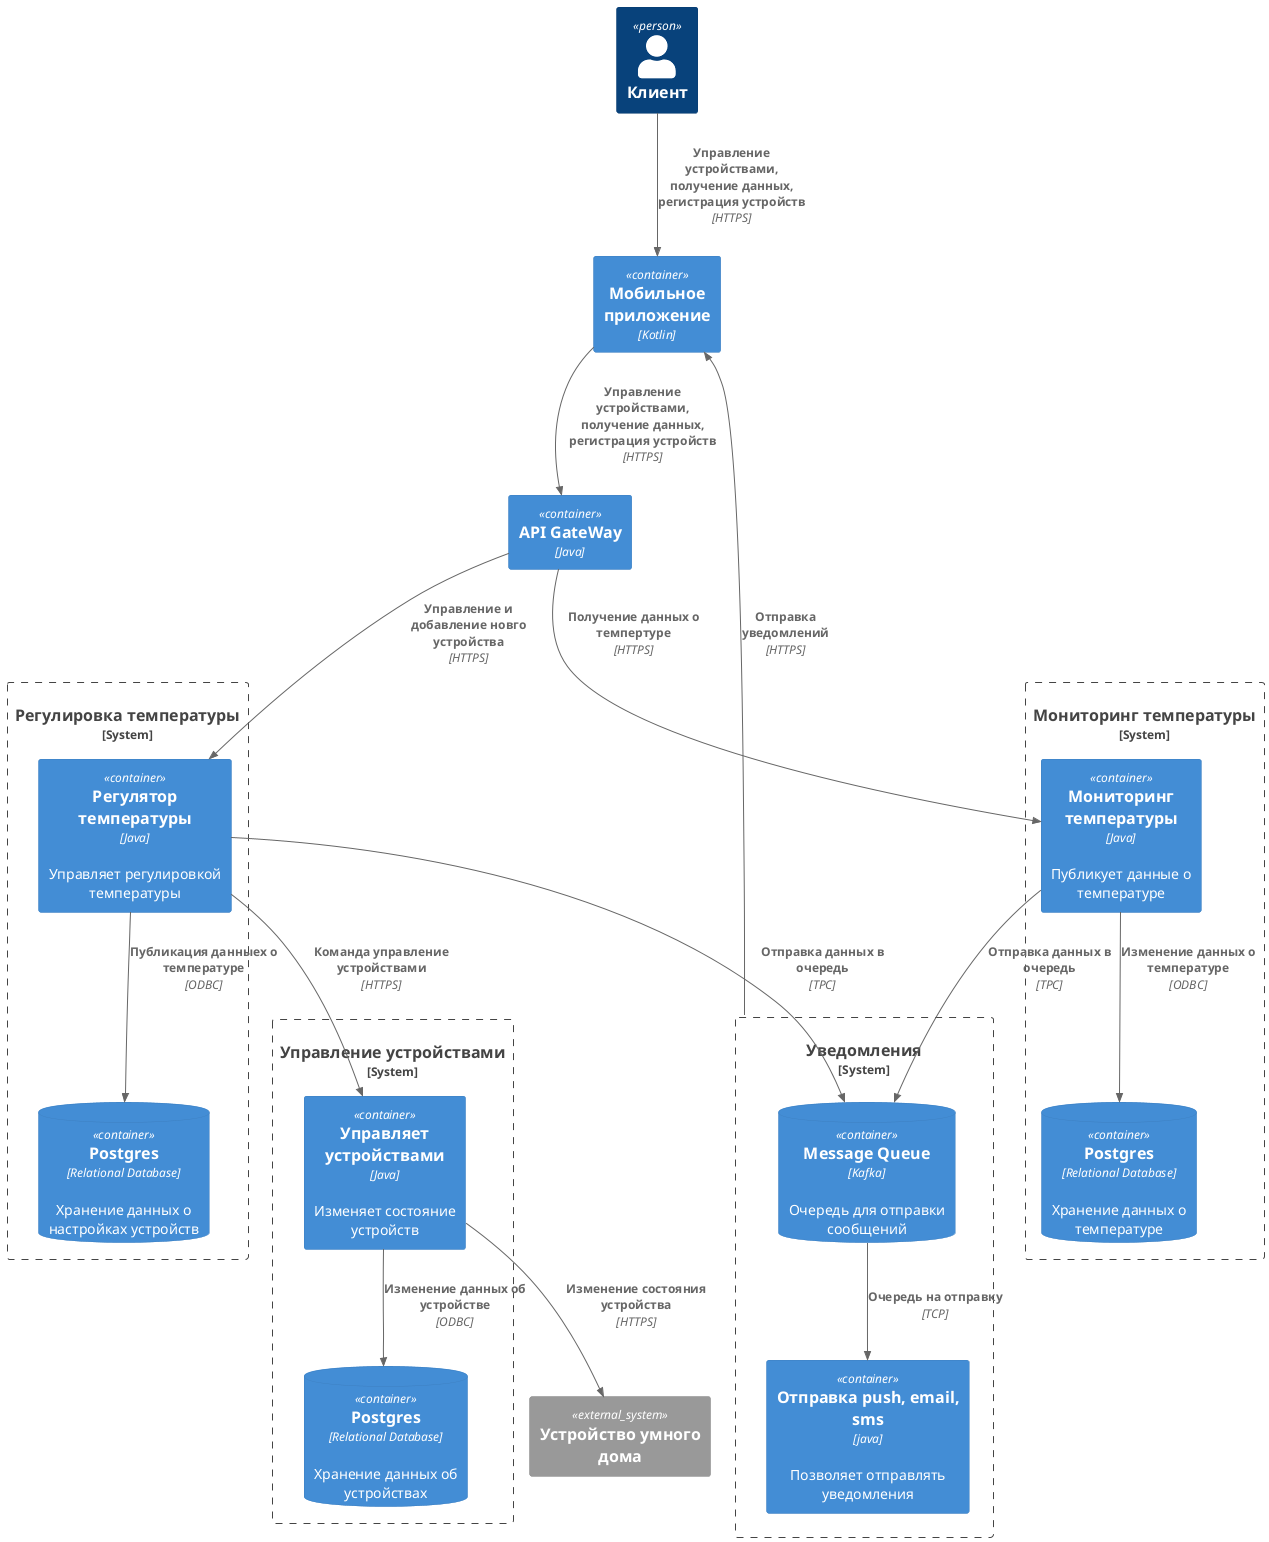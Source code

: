 @startuml
!include <C4/C4_Container>

Person(client, "Клиент")

Container(apigw, "API GateWay", "Java")
Container(mp, "Мобильное приложение", "Kotlin")

System_Boundary(c1, "Регулировка температуры") {
    Container(regulation, "Регулятор температуры", "Java", "Управляет регулировкой температуры")
    ContainerDb(regulation_db, "Postgres", "Relational Database", "Хранение данных о настройках устройств")
}

System_Boundary(c2, "Мониторинг температуры") {
    Container(temperature_monitoring, "Мониторинг температуры", "Java", "Публикует данные о температуре")
    ContainerDb(temp_monitoring_db, "Postgres", "Relational Database", "Хранение данных о температуре")
}

System_Boundary(c3, "Управление устройствами") {
    Container(device_management, "Управляет устройствами", "Java", "Изменяет состояние устройств")
    ContainerDb(device_management_db, "Postgres", "Relational Database", "Хранение данных об устройствах")
}

System_Boundary(notification, "Уведомления") {
  Container(notification_service, "Отправка push, email, sms", "java", "Позволяет отправлять уведомления")
  ContainerDb(queue_db, "Message Queue", "Kafka", "Очередь для отправки сообщений")
}

System_Ext(device, "Устройство умного дома")

Rel(client, mp, "Управление устройствами, получение данных, регистрация устройств", "HTTPS")

Rel(mp, apigw, "Управление устройствами, получение данных, регистрация устройств", "HTTPS")

Rel(apigw, temperature_monitoring, "Получение данных о темпертуре", "HTTPS")
Rel(apigw, regulation, "Управление и добавление новго устройства", "HTTPS")

Rel(queue_db, notification_service, "Очередь на отправку", "TCP")

Rel(temperature_monitoring, temp_monitoring_db, "Изменение данных о температуре", "ODBC")
Rel(temperature_monitoring, queue_db, "Отправка данных в очередь", "TPC")

Rel(regulation, regulation_db, "Публикация данныех о температуре", "ODBC")
Rel(regulation, device_management, "Команда управление устройствами", "HTTPS")
Rel(regulation, queue_db, "Отправка данных в очередь", "TPC")

Rel(device_management, device, "Изменение состояния устройства", "HTTPS")
Rel(device_management, device_management_db, "Изменение данных об устройстве", "ODBC")

Rel(notification, mp, "Отправка уведомлений", "HTTPS")

@enduml